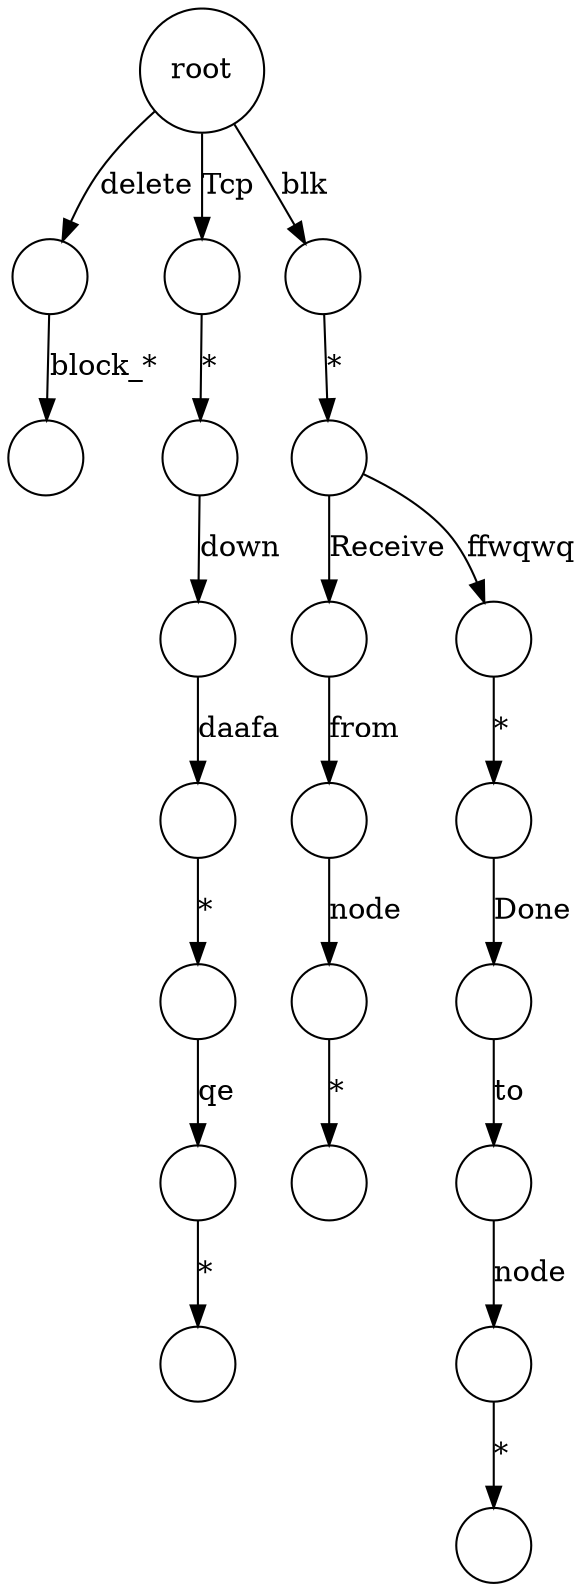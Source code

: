 // The visualization of prefix tree 2018-10-11
strict digraph {
	N_0 [label=root shape=circle]
	N_1 [label="" shape=circle]
	N_0 -> N_1 [label=delete]
	N_2 [label="" shape=circle]
	N_1 -> N_2 [label="block_*"]
	N_3 [label="" shape=circle]
	N_0 -> N_3 [label=Tcp]
	N_4 [label="" shape=circle]
	N_3 -> N_4 [label="*"]
	N_5 [label="" shape=circle]
	N_4 -> N_5 [label=down]
	N_6 [label="" shape=circle]
	N_5 -> N_6 [label=daafa]
	N_7 [label="" shape=circle]
	N_6 -> N_7 [label="*"]
	N_8 [label="" shape=circle]
	N_7 -> N_8 [label=qe]
	N_9 [label="" shape=circle]
	N_8 -> N_9 [label="*"]
	N_10 [label="" shape=circle]
	N_0 -> N_10 [label=blk]
	N_11 [label="" shape=circle]
	N_10 -> N_11 [label="*"]
	N_12 [label="" shape=circle]
	N_11 -> N_12 [label=Receive]
	N_13 [label="" shape=circle]
	N_12 -> N_13 [label=from]
	N_14 [label="" shape=circle]
	N_13 -> N_14 [label="node"]
	N_15 [label="" shape=circle]
	N_14 -> N_15 [label="*"]
	N_16 [label="" shape=circle]
	N_11 -> N_16 [label=ffwqwq]
	N_17 [label="" shape=circle]
	N_16 -> N_17 [label="*"]
	N_18 [label="" shape=circle]
	N_17 -> N_18 [label=Done]
	N_19 [label="" shape=circle]
	N_18 -> N_19 [label=to]
	N_20 [label="" shape=circle]
	N_19 -> N_20 [label="node"]
	N_21 [label="" shape=circle]
	N_20 -> N_21 [label="*"]
}
